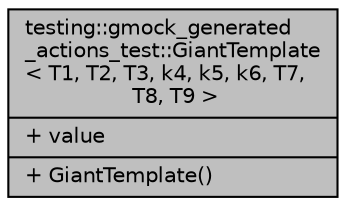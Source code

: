 digraph "testing::gmock_generated_actions_test::GiantTemplate&lt; T1, T2, T3, k4, k5, k6, T7, T8, T9 &gt;"
{
  edge [fontname="Helvetica",fontsize="10",labelfontname="Helvetica",labelfontsize="10"];
  node [fontname="Helvetica",fontsize="10",shape=record];
  Node1 [label="{testing::gmock_generated\l_actions_test::GiantTemplate\l\< T1, T2, T3, k4, k5, k6, T7,\l T8, T9 \>\n|+ value\l|+ GiantTemplate()\l}",height=0.2,width=0.4,color="black", fillcolor="grey75", style="filled", fontcolor="black"];
}
